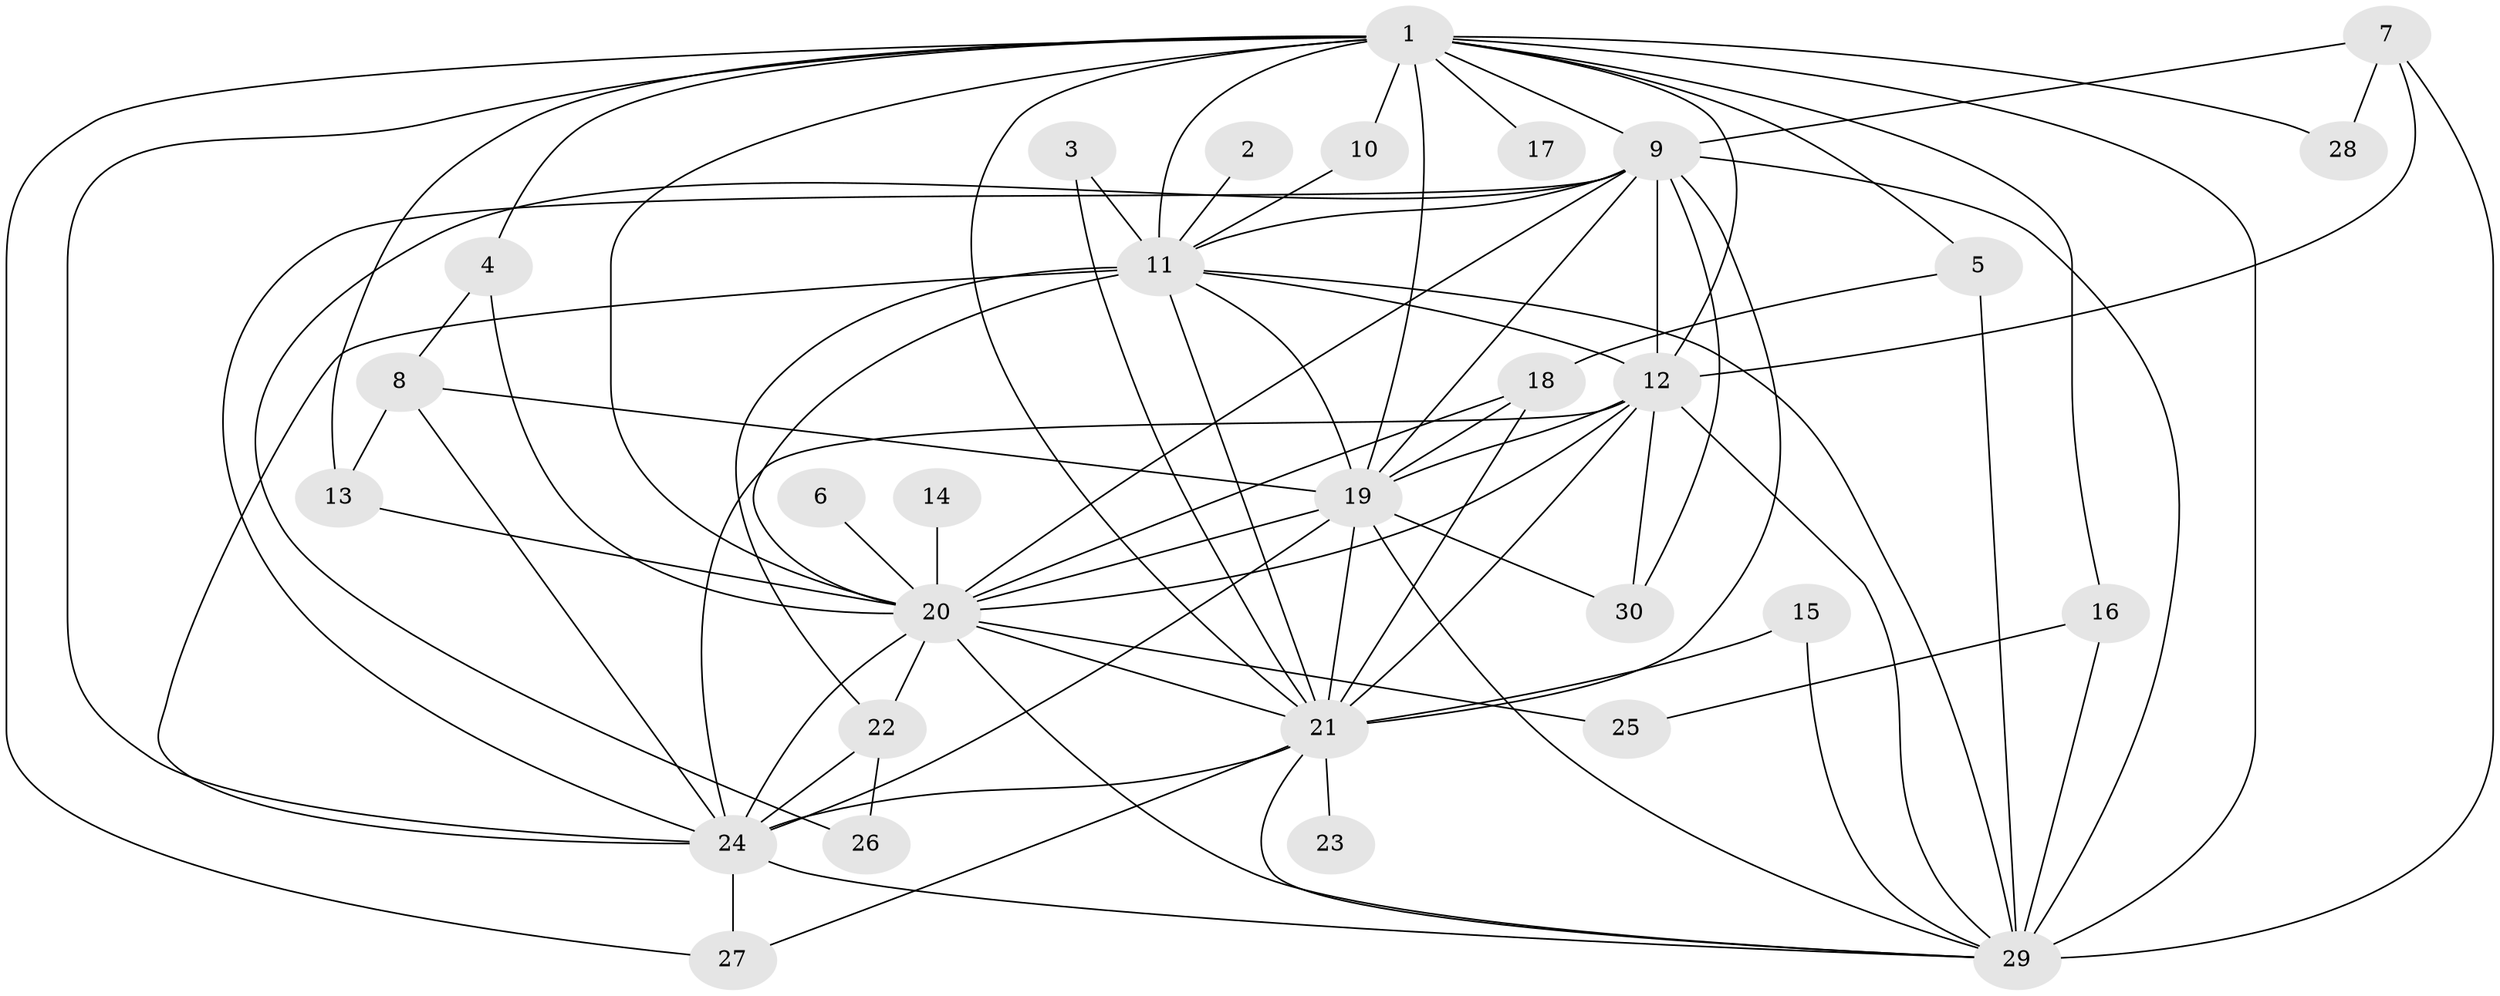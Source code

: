 // original degree distribution, {14: 0.03333333333333333, 15: 0.06666666666666667, 22: 0.016666666666666666, 18: 0.03333333333333333, 13: 0.016666666666666666, 4: 0.1, 5: 0.03333333333333333, 3: 0.21666666666666667, 2: 0.48333333333333334}
// Generated by graph-tools (version 1.1) at 2025/25/03/09/25 03:25:38]
// undirected, 30 vertices, 81 edges
graph export_dot {
graph [start="1"]
  node [color=gray90,style=filled];
  1;
  2;
  3;
  4;
  5;
  6;
  7;
  8;
  9;
  10;
  11;
  12;
  13;
  14;
  15;
  16;
  17;
  18;
  19;
  20;
  21;
  22;
  23;
  24;
  25;
  26;
  27;
  28;
  29;
  30;
  1 -- 4 [weight=1.0];
  1 -- 5 [weight=1.0];
  1 -- 9 [weight=2.0];
  1 -- 10 [weight=1.0];
  1 -- 11 [weight=2.0];
  1 -- 12 [weight=2.0];
  1 -- 13 [weight=1.0];
  1 -- 16 [weight=2.0];
  1 -- 17 [weight=1.0];
  1 -- 19 [weight=2.0];
  1 -- 20 [weight=2.0];
  1 -- 21 [weight=3.0];
  1 -- 24 [weight=3.0];
  1 -- 27 [weight=1.0];
  1 -- 28 [weight=1.0];
  1 -- 29 [weight=3.0];
  2 -- 11 [weight=1.0];
  3 -- 11 [weight=1.0];
  3 -- 21 [weight=1.0];
  4 -- 8 [weight=1.0];
  4 -- 20 [weight=1.0];
  5 -- 18 [weight=1.0];
  5 -- 29 [weight=1.0];
  6 -- 20 [weight=1.0];
  7 -- 9 [weight=1.0];
  7 -- 12 [weight=1.0];
  7 -- 28 [weight=1.0];
  7 -- 29 [weight=1.0];
  8 -- 13 [weight=1.0];
  8 -- 19 [weight=1.0];
  8 -- 24 [weight=2.0];
  9 -- 11 [weight=1.0];
  9 -- 12 [weight=1.0];
  9 -- 19 [weight=1.0];
  9 -- 20 [weight=1.0];
  9 -- 21 [weight=1.0];
  9 -- 24 [weight=1.0];
  9 -- 26 [weight=1.0];
  9 -- 29 [weight=1.0];
  9 -- 30 [weight=1.0];
  10 -- 11 [weight=1.0];
  11 -- 12 [weight=1.0];
  11 -- 19 [weight=2.0];
  11 -- 20 [weight=1.0];
  11 -- 21 [weight=1.0];
  11 -- 22 [weight=1.0];
  11 -- 24 [weight=2.0];
  11 -- 29 [weight=1.0];
  12 -- 19 [weight=2.0];
  12 -- 20 [weight=1.0];
  12 -- 21 [weight=1.0];
  12 -- 24 [weight=2.0];
  12 -- 29 [weight=1.0];
  12 -- 30 [weight=1.0];
  13 -- 20 [weight=1.0];
  14 -- 20 [weight=2.0];
  15 -- 21 [weight=1.0];
  15 -- 29 [weight=1.0];
  16 -- 25 [weight=1.0];
  16 -- 29 [weight=2.0];
  18 -- 19 [weight=1.0];
  18 -- 20 [weight=1.0];
  18 -- 21 [weight=1.0];
  19 -- 20 [weight=2.0];
  19 -- 21 [weight=2.0];
  19 -- 24 [weight=1.0];
  19 -- 29 [weight=1.0];
  19 -- 30 [weight=1.0];
  20 -- 21 [weight=1.0];
  20 -- 22 [weight=1.0];
  20 -- 24 [weight=2.0];
  20 -- 25 [weight=1.0];
  20 -- 29 [weight=1.0];
  21 -- 23 [weight=1.0];
  21 -- 24 [weight=1.0];
  21 -- 27 [weight=1.0];
  21 -- 29 [weight=1.0];
  22 -- 24 [weight=3.0];
  22 -- 26 [weight=1.0];
  24 -- 27 [weight=1.0];
  24 -- 29 [weight=1.0];
}
